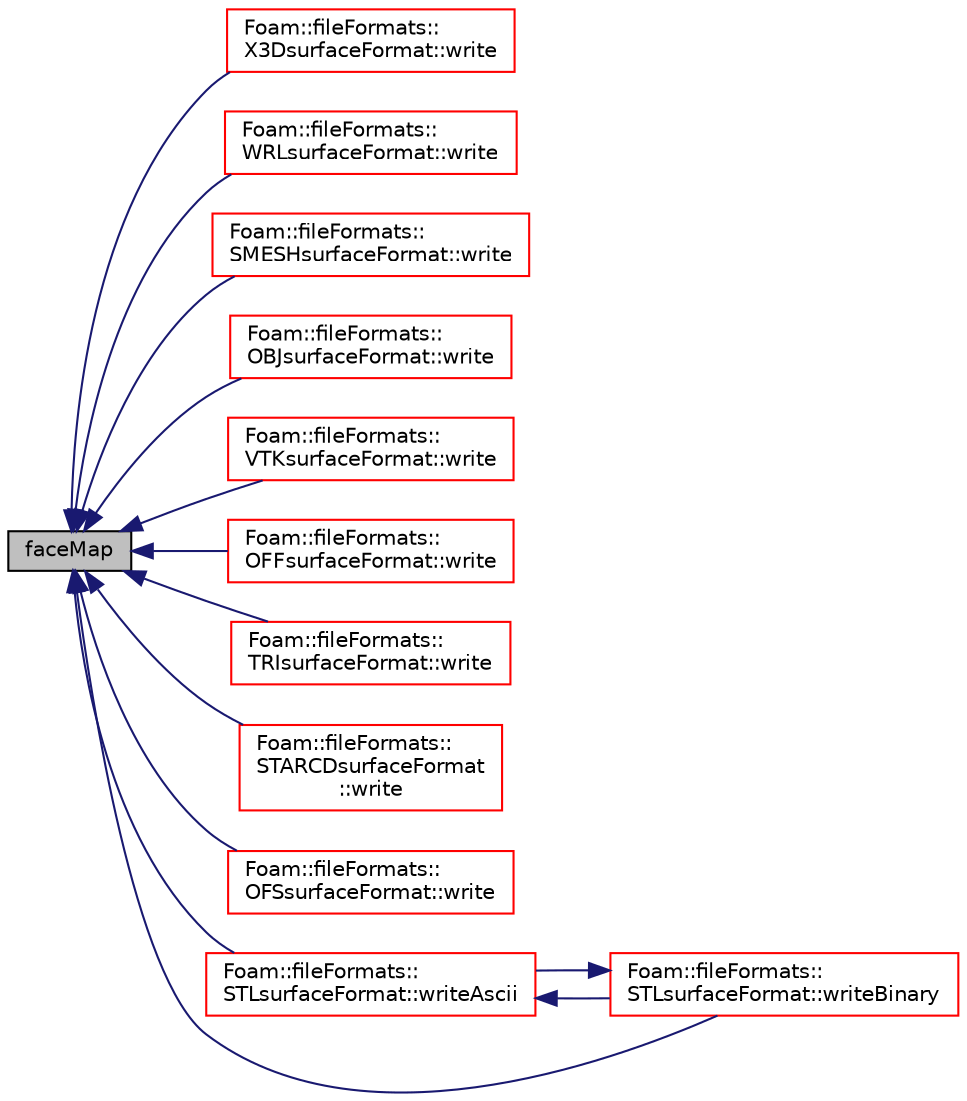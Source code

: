 digraph "faceMap"
{
  bgcolor="transparent";
  edge [fontname="Helvetica",fontsize="10",labelfontname="Helvetica",labelfontsize="10"];
  node [fontname="Helvetica",fontsize="10",shape=record];
  rankdir="LR";
  Node307 [label="faceMap",height=0.2,width=0.4,color="black", fillcolor="grey75", style="filled", fontcolor="black"];
  Node307 -> Node308 [dir="back",color="midnightblue",fontsize="10",style="solid",fontname="Helvetica"];
  Node308 [label="Foam::fileFormats::\lX3DsurfaceFormat::write",height=0.2,width=0.4,color="red",URL="$a30941.html#a2a1e1394d9dd8932b738248c123a267f",tooltip="Write surface mesh components by proxy. "];
  Node307 -> Node312 [dir="back",color="midnightblue",fontsize="10",style="solid",fontname="Helvetica"];
  Node312 [label="Foam::fileFormats::\lWRLsurfaceFormat::write",height=0.2,width=0.4,color="red",URL="$a30933.html#a2a1e1394d9dd8932b738248c123a267f",tooltip="Write surface mesh components by proxy. "];
  Node307 -> Node316 [dir="back",color="midnightblue",fontsize="10",style="solid",fontname="Helvetica"];
  Node316 [label="Foam::fileFormats::\lSMESHsurfaceFormat::write",height=0.2,width=0.4,color="red",URL="$a30885.html#a2a1e1394d9dd8932b738248c123a267f",tooltip="Write surface mesh components by proxy. "];
  Node307 -> Node320 [dir="back",color="midnightblue",fontsize="10",style="solid",fontname="Helvetica"];
  Node320 [label="Foam::fileFormats::\lOBJsurfaceFormat::write",height=0.2,width=0.4,color="red",URL="$a30869.html#a2a1e1394d9dd8932b738248c123a267f",tooltip="Write surface mesh components by proxy. "];
  Node307 -> Node325 [dir="back",color="midnightblue",fontsize="10",style="solid",fontname="Helvetica"];
  Node325 [label="Foam::fileFormats::\lVTKsurfaceFormat::write",height=0.2,width=0.4,color="red",URL="$a30925.html#a2a1e1394d9dd8932b738248c123a267f",tooltip="Write surface mesh components by proxy. "];
  Node307 -> Node330 [dir="back",color="midnightblue",fontsize="10",style="solid",fontname="Helvetica"];
  Node330 [label="Foam::fileFormats::\lOFFsurfaceFormat::write",height=0.2,width=0.4,color="red",URL="$a30873.html#a2a1e1394d9dd8932b738248c123a267f",tooltip="Write surface mesh components by proxy. "];
  Node307 -> Node335 [dir="back",color="midnightblue",fontsize="10",style="solid",fontname="Helvetica"];
  Node335 [label="Foam::fileFormats::\lTRIsurfaceFormat::write",height=0.2,width=0.4,color="red",URL="$a30917.html#a2a1e1394d9dd8932b738248c123a267f",tooltip="Write surface mesh components by proxy. "];
  Node307 -> Node340 [dir="back",color="midnightblue",fontsize="10",style="solid",fontname="Helvetica"];
  Node340 [label="Foam::fileFormats::\lSTARCDsurfaceFormat\l::write",height=0.2,width=0.4,color="red",URL="$a30889.html#a2a1e1394d9dd8932b738248c123a267f",tooltip="Write surface mesh components by proxy. "];
  Node307 -> Node345 [dir="back",color="midnightblue",fontsize="10",style="solid",fontname="Helvetica"];
  Node345 [label="Foam::fileFormats::\lOFSsurfaceFormat::write",height=0.2,width=0.4,color="red",URL="$a30877.html#a2a1e1394d9dd8932b738248c123a267f",tooltip="Write surface mesh components by proxy. "];
  Node307 -> Node349 [dir="back",color="midnightblue",fontsize="10",style="solid",fontname="Helvetica"];
  Node349 [label="Foam::fileFormats::\lSTLsurfaceFormat::writeAscii",height=0.2,width=0.4,color="red",URL="$a30901.html#a9ed2139058d6a7dca0edb4f9c88e6599",tooltip="Write surface mesh components by proxy (as ASCII) "];
  Node349 -> Node353 [dir="back",color="midnightblue",fontsize="10",style="solid",fontname="Helvetica"];
  Node353 [label="Foam::fileFormats::\lSTLsurfaceFormat::writeBinary",height=0.2,width=0.4,color="red",URL="$a30901.html#a3c9f7310b853c8ab0e75e5f2db117e7c",tooltip="Write surface mesh components by proxy (as BINARY) "];
  Node353 -> Node349 [dir="back",color="midnightblue",fontsize="10",style="solid",fontname="Helvetica"];
  Node307 -> Node353 [dir="back",color="midnightblue",fontsize="10",style="solid",fontname="Helvetica"];
}
